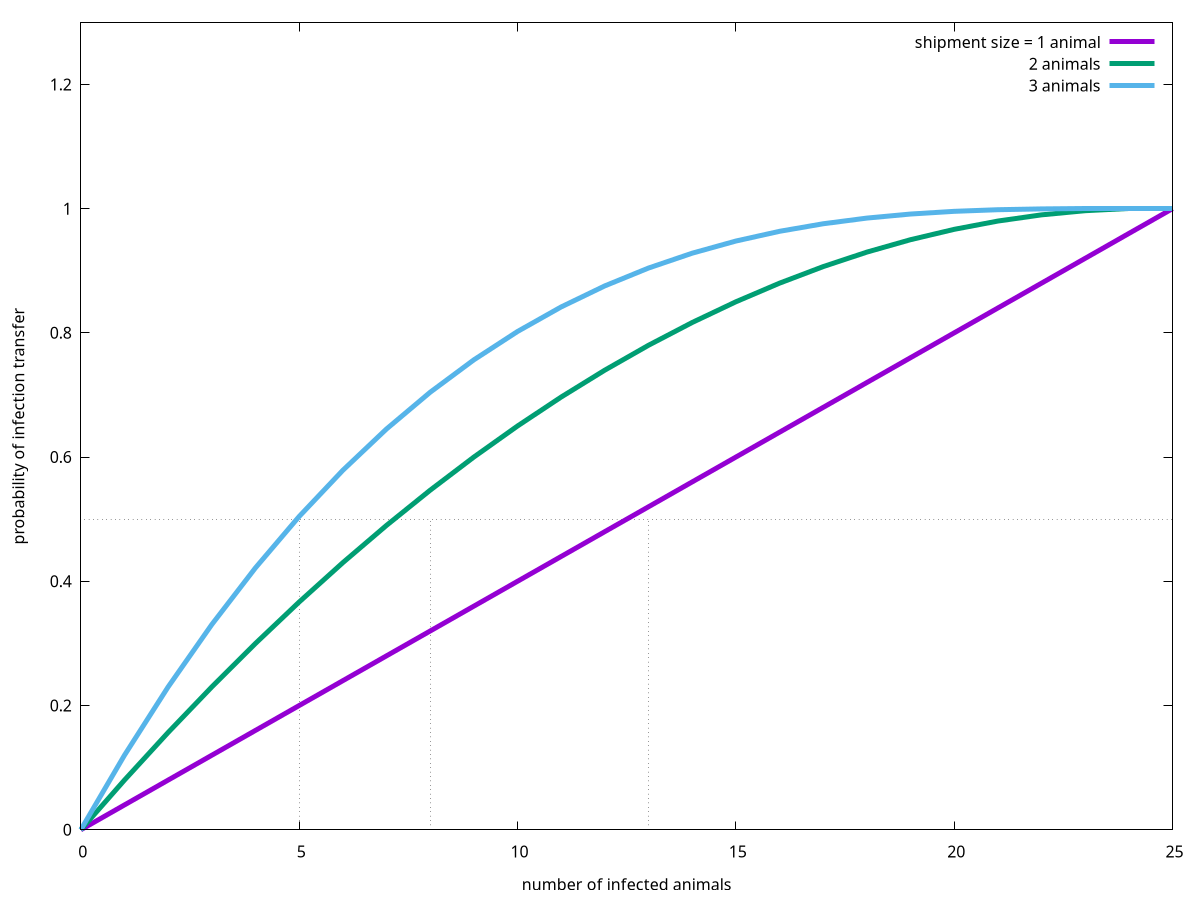 set yrange [0:1.3]
set xrange [0:25]
set xlabel 'number of infected animals'
set ylabel 'probability of infection transfer'
set arrow from 5,0 to 5,0.5 nohead lt 0
set arrow from 8,0 to 8,0.5 nohead lt 0
set arrow from 13,0 to 13,0.5 nohead lt 0
plot 0.5 notitle w l lt 0 lw 1,\
  '-' title 'shipment size = 1 animal' w l lt 1 lw 5,\
  '-' title '2 animals' w l lt 2 lw 5,\
  '-' title '3 animals' w l lt 3 lw 5
0 0
1 0.04
2 0.08
3 0.12
4 0.16
5 0.2
6 0.24
7 0.28
8 0.32
9 0.36
10 0.4
11 0.44
12 0.48
13 0.52
14 0.56
15 0.6
16 0.64
17 0.68
18 0.72
19 0.76
20 0.8
21 0.84
22 0.88
23 0.92
24 0.96
25 1
e
0 0
1 0.08
2 0.156667
3 0.23
4 0.3
5 0.366667
6 0.43
7 0.49
8 0.546667
9 0.6
10 0.65
11 0.696667
12 0.74
13 0.78
14 0.816667
15 0.85
16 0.88
17 0.906667
18 0.93
19 0.95
20 0.966667
21 0.98
22 0.99
23 0.996667
24 1
25 1
e
0 0
1 0.12
2 0.23
3 0.330435
4 0.421739
5 0.504348
6 0.578696
7 0.645217
8 0.704348
9 0.756522
10 0.802174
11 0.841739
12 0.875652
13 0.904348
14 0.928261
15 0.947826
16 0.963478
17 0.975652
18 0.984783
19 0.991304
20 0.995652
21 0.998261
22 0.999565
23 1
24 1
25 1
e
